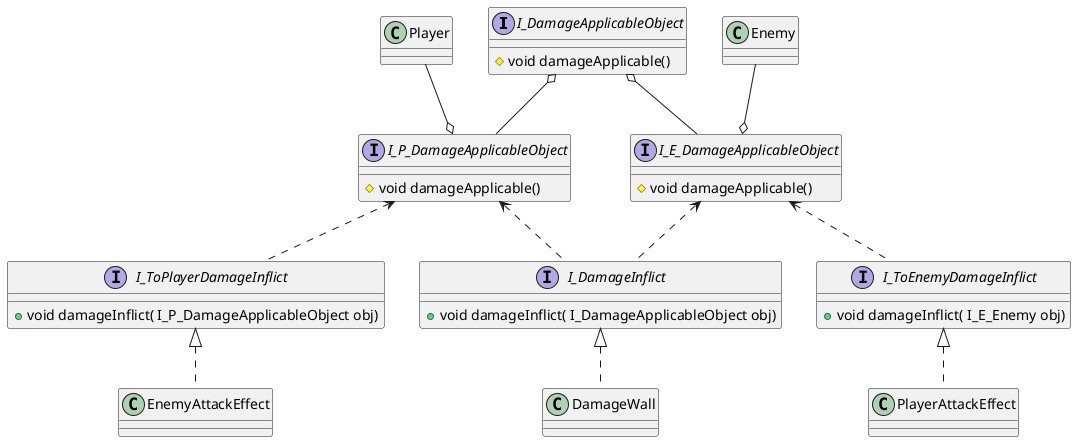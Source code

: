 @startuml ダメージ周りのクラス設計
    interface I_DamageApplicableObject{
        # void damageApplicable()
    }

    interface I_P_DamageApplicableObject{
        # void damageApplicable()
    }

    interface I_E_DamageApplicableObject{
        # void damageApplicable()
    }

    class Player{

    }

    class Enemy{

    }

    class PlayerAttackEffect {

    }

    class DamageWall{

    }

    class EnemyAttackEffect{

    }

    interface I_DamageInflict {
        + void damageInflict( I_DamageApplicableObject obj)
    }

    interface I_ToPlayerDamageInflict {
        + void damageInflict( I_P_DamageApplicableObject obj)
    }

    interface I_ToEnemyDamageInflict {
        + void damageInflict( I_E_Enemy obj)
    }



    I_P_DamageApplicableObject  -up-o  I_DamageApplicableObject
    I_E_DamageApplicableObject  -up-o  I_DamageApplicableObject

    I_P_DamageApplicableObject <.. I_DamageInflict
    I_P_DamageApplicableObject <.. I_ToPlayerDamageInflict
    I_E_DamageApplicableObject <.. I_DamageInflict
    I_E_DamageApplicableObject <.. I_ToEnemyDamageInflict

    Player  --o  I_P_DamageApplicableObject
    Enemy  --o  I_E_DamageApplicableObject

    PlayerAttackEffect .up.|> I_ToEnemyDamageInflict
    DamageWall .up.|> I_DamageInflict
    EnemyAttackEffect .up.|> I_ToPlayerDamageInflict
@enduml